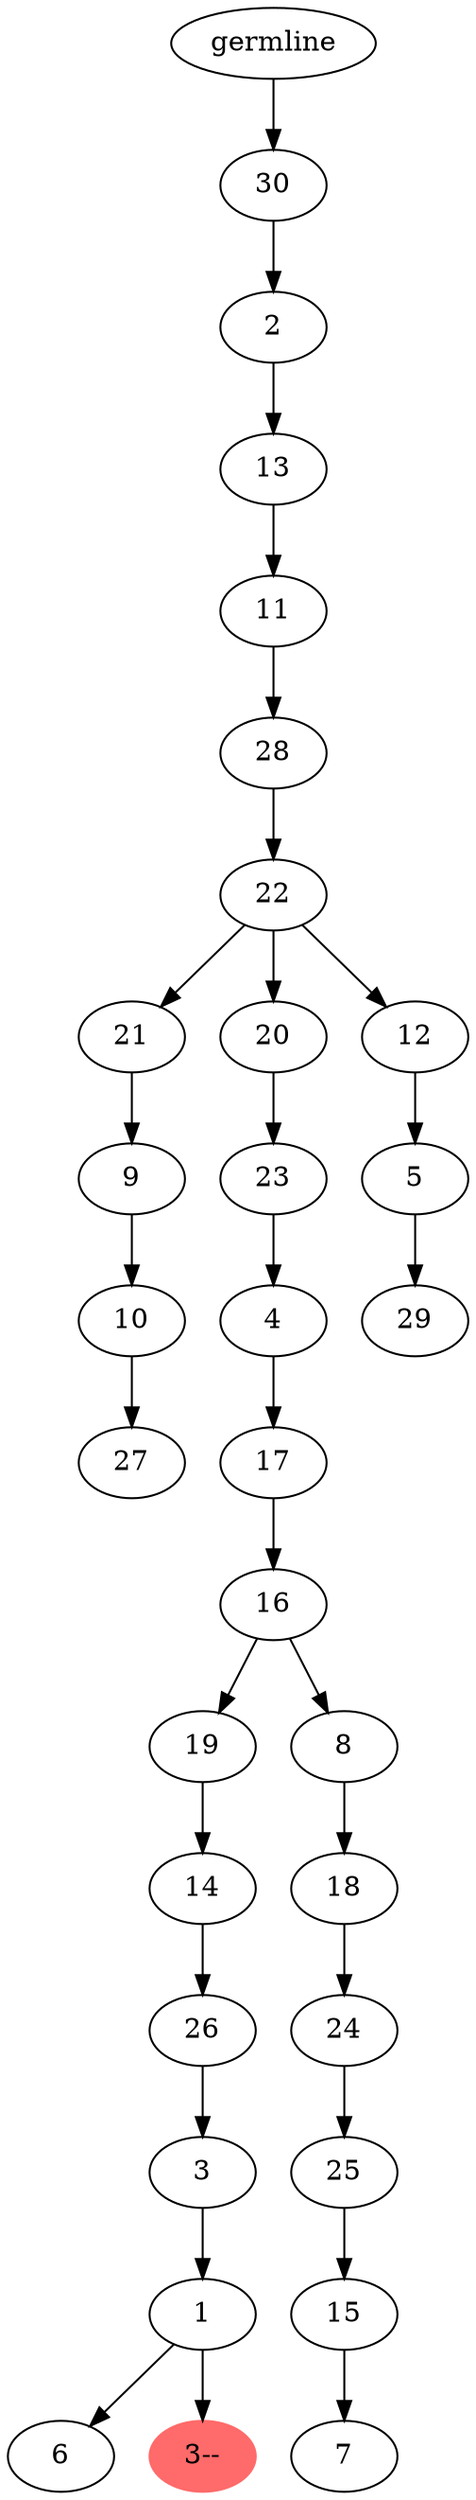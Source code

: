 digraph phylogeny {
	"31" [label="germline"];
	"31" -> "30";
	"30" [label="30"];
	"30" -> "29";
	"29" [label="2"];
	"29" -> "28";
	"28" [label="13"];
	"28" -> "27";
	"27" [label="11"];
	"27" -> "26";
	"26" [label="28"];
	"26" -> "25";
	"25" [label="22"];
	"25" -> "3";
	"3" [label="21"];
	"3" -> "2";
	"2" [label="9"];
	"2" -> "1";
	"1" [label="10"];
	"1" -> "0";
	"0" [label="27"];
	"25" -> "21";
	"21" [label="20"];
	"21" -> "20";
	"20" [label="23"];
	"20" -> "19";
	"19" [label="4"];
	"19" -> "18";
	"18" [label="17"];
	"18" -> "17";
	"17" [label="16"];
	"17" -> "10";
	"10" [label="19"];
	"10" -> "9";
	"9" [label="14"];
	"9" -> "8";
	"8" [label="26"];
	"8" -> "7";
	"7" [label="3"];
	"7" -> "6";
	"6" [label="1"];
	"6" -> "4";
	"4" [label="6"];
	"6" -> "5";
	"5" [color=indianred1, style=filled, label="3--"];
	"17" -> "16";
	"16" [label="8"];
	"16" -> "15";
	"15" [label="18"];
	"15" -> "14";
	"14" [label="24"];
	"14" -> "13";
	"13" [label="25"];
	"13" -> "12";
	"12" [label="15"];
	"12" -> "11";
	"11" [label="7"];
	"25" -> "24";
	"24" [label="12"];
	"24" -> "23";
	"23" [label="5"];
	"23" -> "22";
	"22" [label="29"];
}
